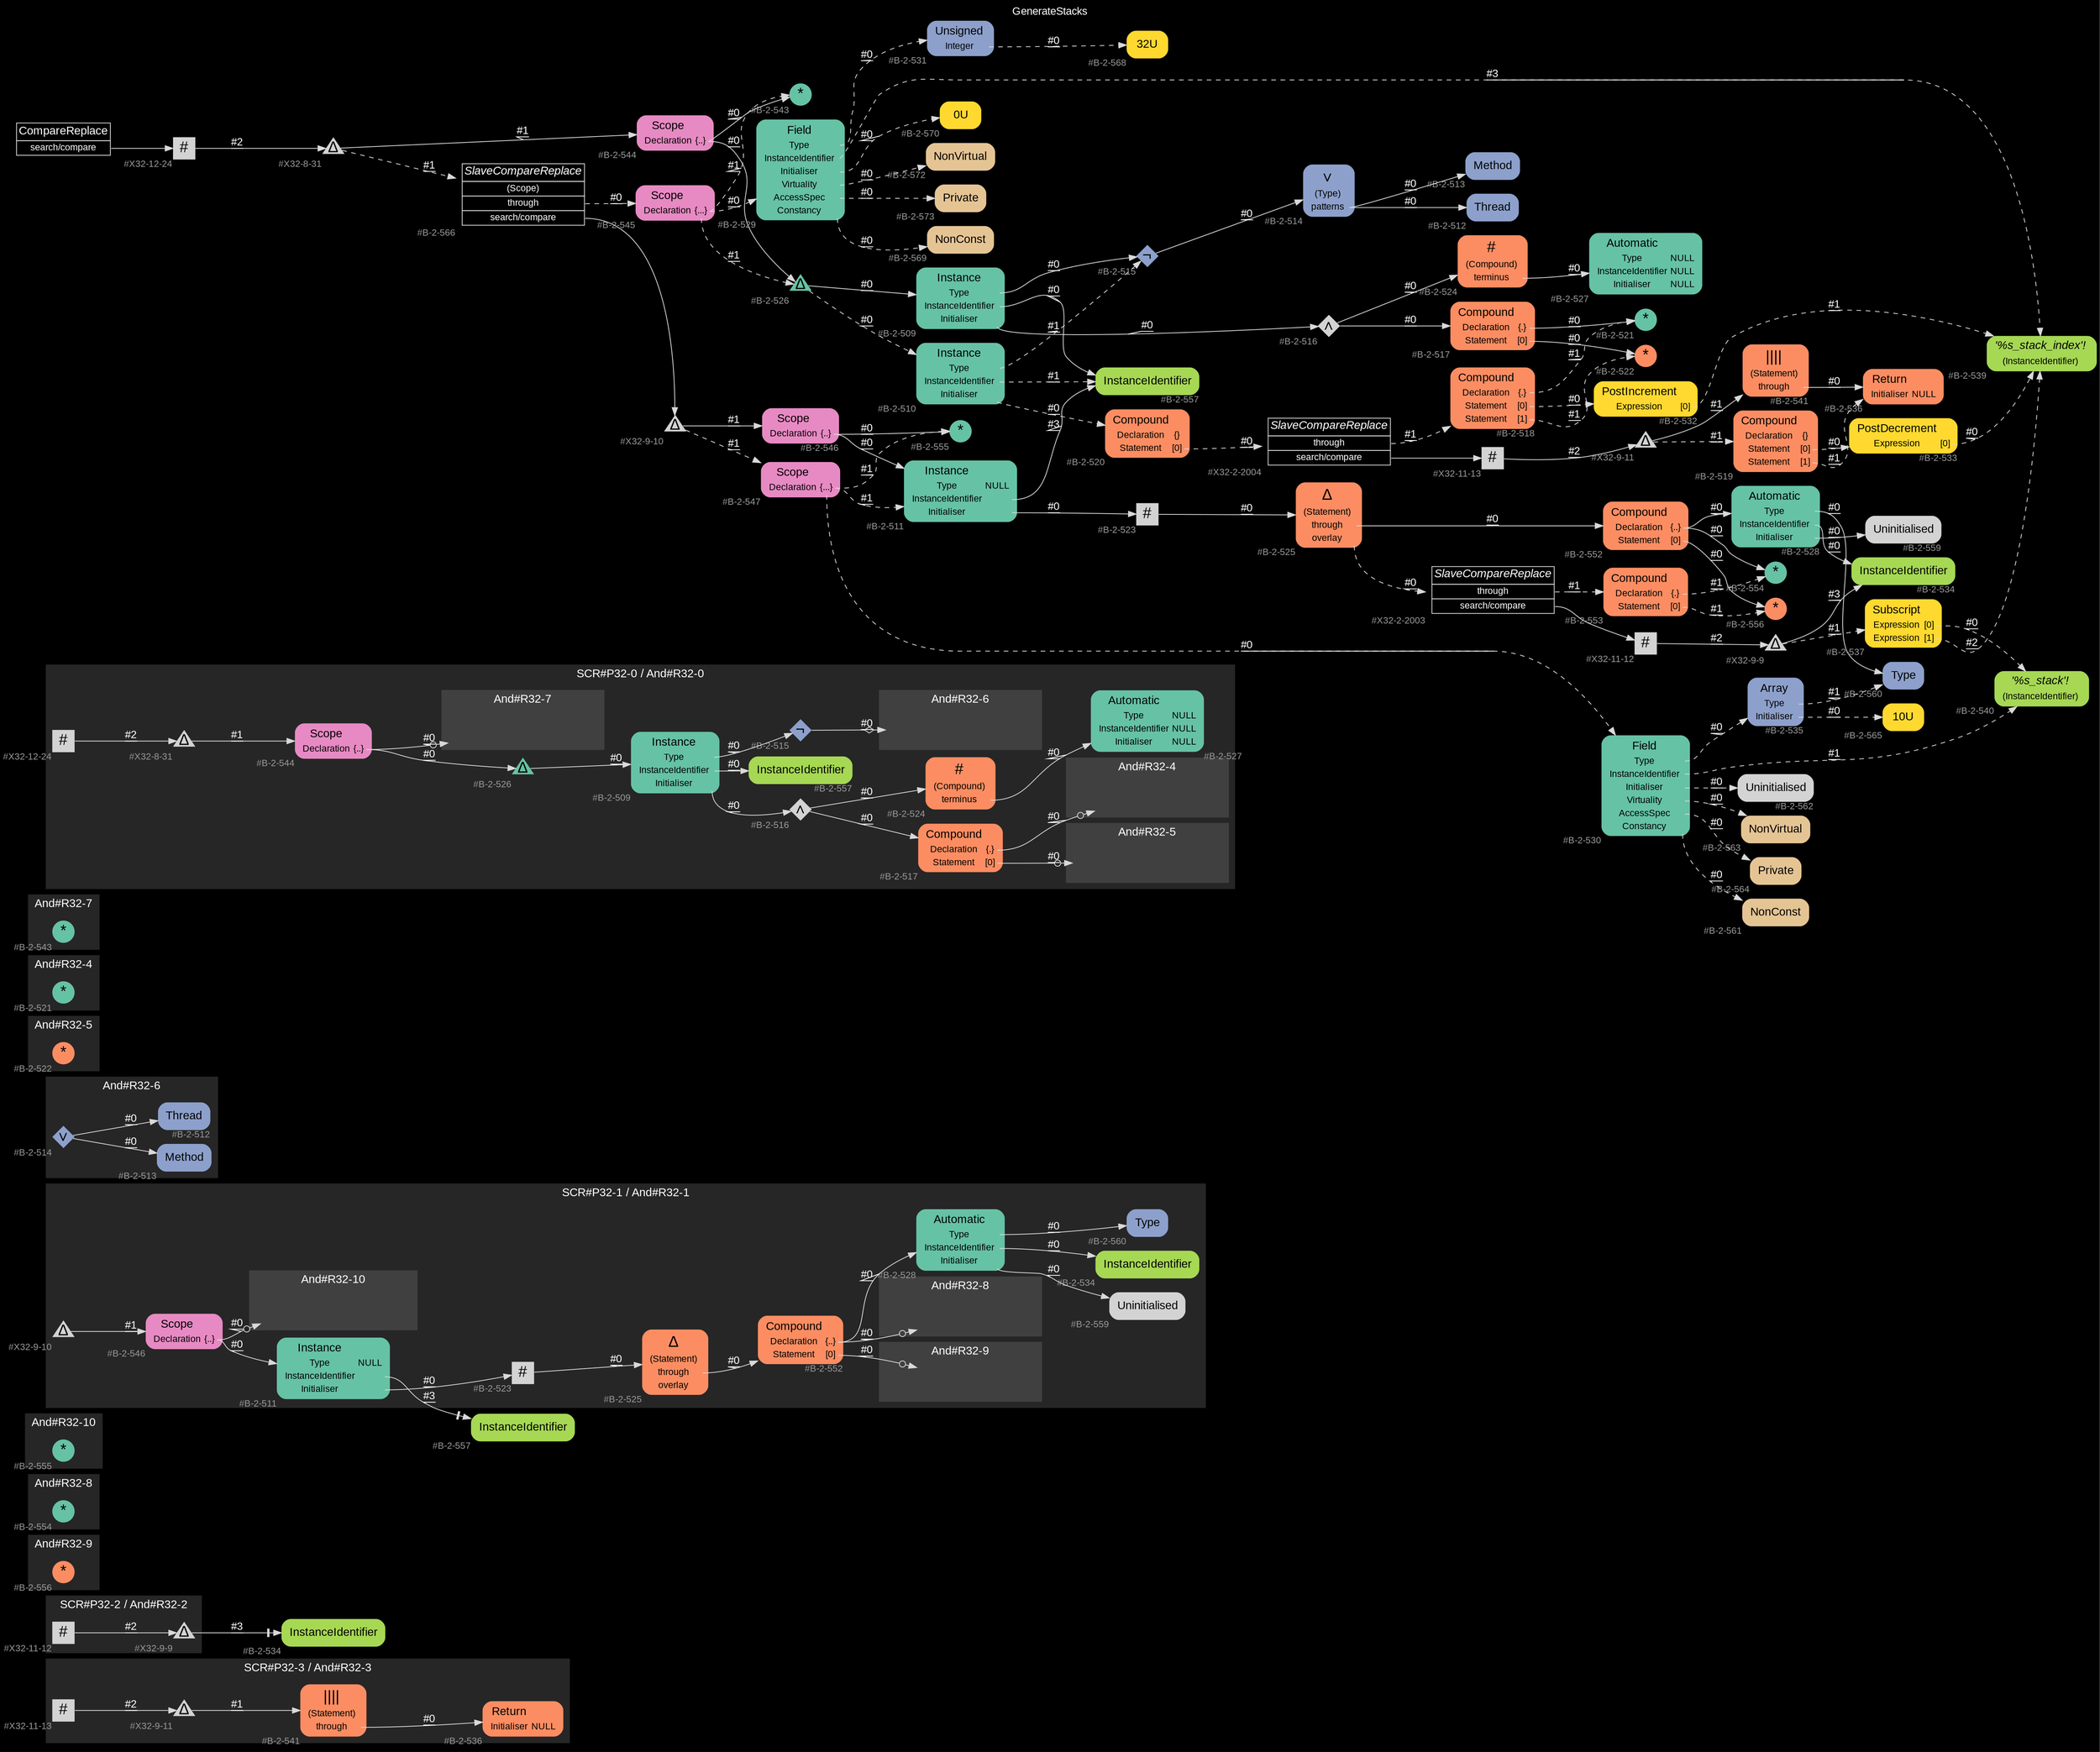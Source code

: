 digraph "GenerateStacks" {
label = "GenerateStacks"
labelloc = t
graph [
    rankdir = "LR"
    ranksep = 0.3
    bgcolor = black
    color = grey85
    fontcolor = white
    fontname = "Arial"
];
node [
    fontname = "Arial"
];
edge [
    fontname = "Arial"
];

// -------------------- figure And#R32-3 --------------------
// -------- region And#R32-3 ----------
subgraph "clusterAnd#R32-3" {
    label = "SCR#P32-3 / And#R32-3"
    style = "filled"
    color = gray15
    fontsize = "15"
    // -------- block And#R32-3/#X32-11-13 ----------
    "And#R32-3/#X32-11-13" [
        xlabel = "#X32-11-13"
        fontsize = "12"
        fontcolor = grey60
        shape = "square"
        label = <<FONT COLOR="black" POINT-SIZE="20">#</FONT>>
        style = "filled"
        penwidth = 0.0
        fixedsize = true
        width = 0.4
        height = 0.4
    ];
    
    // -------- block And#R32-3/#B-2-541 ----------
    "And#R32-3/#B-2-541" [
        fillcolor = "/set28/2"
        xlabel = "#B-2-541"
        fontsize = "12"
        fontcolor = grey60
        shape = "plaintext"
        label = <<TABLE BORDER="0" CELLBORDER="0" CELLSPACING="0">
         <TR><TD><FONT COLOR="black" POINT-SIZE="20">||||</FONT></TD></TR>
         <TR><TD><FONT COLOR="black" POINT-SIZE="12">(Statement)</FONT></TD><TD PORT="port0"></TD></TR>
         <TR><TD><FONT COLOR="black" POINT-SIZE="12">through</FONT></TD><TD PORT="port1"></TD></TR>
        </TABLE>>
        style = "rounded,filled"
    ];
    
    // -------- block And#R32-3/#X32-9-11 ----------
    "And#R32-3/#X32-9-11" [
        xlabel = "#X32-9-11"
        fontsize = "12"
        fontcolor = grey60
        shape = "triangle"
        label = <<FONT COLOR="black" POINT-SIZE="20">Δ</FONT>>
        style = "filled"
        penwidth = 0.0
        fixedsize = true
        width = 0.4
        height = 0.4
    ];
    
    // -------- block And#R32-3/#B-2-536 ----------
    "And#R32-3/#B-2-536" [
        fillcolor = "/set28/2"
        xlabel = "#B-2-536"
        fontsize = "12"
        fontcolor = grey60
        shape = "plaintext"
        label = <<TABLE BORDER="0" CELLBORDER="0" CELLSPACING="0">
         <TR><TD><FONT COLOR="black" POINT-SIZE="15">Return</FONT></TD></TR>
         <TR><TD><FONT COLOR="black" POINT-SIZE="12">Initialiser</FONT></TD><TD PORT="port0"><FONT COLOR="black" POINT-SIZE="12">NULL</FONT></TD></TR>
        </TABLE>>
        style = "rounded,filled"
    ];
    
}

"And#R32-3/#X32-11-13" -> "And#R32-3/#X32-9-11" [
    label = "#2"
    decorate = true
    color = grey85
    fontcolor = white
];

"And#R32-3/#B-2-541":port1 -> "And#R32-3/#B-2-536" [
    label = "#0"
    decorate = true
    color = grey85
    fontcolor = white
];

"And#R32-3/#X32-9-11" -> "And#R32-3/#B-2-541" [
    label = "#1"
    decorate = true
    color = grey85
    fontcolor = white
];


// -------------------- figure And#R32-2 --------------------
// -------- region And#R32-2 ----------
subgraph "clusterAnd#R32-2" {
    label = "SCR#P32-2 / And#R32-2"
    style = "filled"
    color = gray15
    fontsize = "15"
    // -------- block And#R32-2/#X32-11-12 ----------
    "And#R32-2/#X32-11-12" [
        xlabel = "#X32-11-12"
        fontsize = "12"
        fontcolor = grey60
        shape = "square"
        label = <<FONT COLOR="black" POINT-SIZE="20">#</FONT>>
        style = "filled"
        penwidth = 0.0
        fixedsize = true
        width = 0.4
        height = 0.4
    ];
    
    // -------- block And#R32-2/#X32-9-9 ----------
    "And#R32-2/#X32-9-9" [
        xlabel = "#X32-9-9"
        fontsize = "12"
        fontcolor = grey60
        shape = "triangle"
        label = <<FONT COLOR="black" POINT-SIZE="20">Δ</FONT>>
        style = "filled"
        penwidth = 0.0
        fixedsize = true
        width = 0.4
        height = 0.4
    ];
    
}

// -------- block And#R32-2/#B-2-534 ----------
"And#R32-2/#B-2-534" [
    fillcolor = "/set28/5"
    xlabel = "#B-2-534"
    fontsize = "12"
    fontcolor = grey60
    shape = "plaintext"
    label = <<TABLE BORDER="0" CELLBORDER="0" CELLSPACING="0">
     <TR><TD><FONT COLOR="black" POINT-SIZE="15">InstanceIdentifier</FONT></TD></TR>
    </TABLE>>
    style = "rounded,filled"
];

"And#R32-2/#X32-11-12" -> "And#R32-2/#X32-9-9" [
    label = "#2"
    decorate = true
    color = grey85
    fontcolor = white
];

"And#R32-2/#X32-9-9" -> "And#R32-2/#B-2-534" [
    arrowhead="normalnonetee"
    label = "#3"
    decorate = true
    color = grey85
    fontcolor = white
];


// -------------------- figure And#R32-9 --------------------
// -------- region And#R32-9 ----------
subgraph "clusterAnd#R32-9" {
    label = "And#R32-9"
    style = "filled"
    color = gray15
    fontsize = "15"
    // -------- block And#R32-9/#B-2-556 ----------
    "And#R32-9/#B-2-556" [
        fillcolor = "/set28/2"
        xlabel = "#B-2-556"
        fontsize = "12"
        fontcolor = grey60
        shape = "circle"
        label = <<FONT COLOR="black" POINT-SIZE="20">*</FONT>>
        style = "filled"
        penwidth = 0.0
        fixedsize = true
        width = 0.4
        height = 0.4
    ];
    
}


// -------------------- figure And#R32-8 --------------------
// -------- region And#R32-8 ----------
subgraph "clusterAnd#R32-8" {
    label = "And#R32-8"
    style = "filled"
    color = gray15
    fontsize = "15"
    // -------- block And#R32-8/#B-2-554 ----------
    "And#R32-8/#B-2-554" [
        fillcolor = "/set28/1"
        xlabel = "#B-2-554"
        fontsize = "12"
        fontcolor = grey60
        shape = "circle"
        label = <<FONT COLOR="black" POINT-SIZE="20">*</FONT>>
        style = "filled"
        penwidth = 0.0
        fixedsize = true
        width = 0.4
        height = 0.4
    ];
    
}


// -------------------- figure And#R32-10 --------------------
// -------- region And#R32-10 ----------
subgraph "clusterAnd#R32-10" {
    label = "And#R32-10"
    style = "filled"
    color = gray15
    fontsize = "15"
    // -------- block And#R32-10/#B-2-555 ----------
    "And#R32-10/#B-2-555" [
        fillcolor = "/set28/1"
        xlabel = "#B-2-555"
        fontsize = "12"
        fontcolor = grey60
        shape = "circle"
        label = <<FONT COLOR="black" POINT-SIZE="20">*</FONT>>
        style = "filled"
        penwidth = 0.0
        fixedsize = true
        width = 0.4
        height = 0.4
    ];
    
}


// -------------------- figure And#R32-1 --------------------
// -------- region And#R32-1 ----------
subgraph "clusterAnd#R32-1" {
    label = "SCR#P32-1 / And#R32-1"
    style = "filled"
    color = gray15
    fontsize = "15"
    // -------- block And#R32-1/#B-2-552 ----------
    "And#R32-1/#B-2-552" [
        fillcolor = "/set28/2"
        xlabel = "#B-2-552"
        fontsize = "12"
        fontcolor = grey60
        shape = "plaintext"
        label = <<TABLE BORDER="0" CELLBORDER="0" CELLSPACING="0">
         <TR><TD><FONT COLOR="black" POINT-SIZE="15">Compound</FONT></TD></TR>
         <TR><TD><FONT COLOR="black" POINT-SIZE="12">Declaration</FONT></TD><TD PORT="port0"><FONT COLOR="black" POINT-SIZE="12">{..}</FONT></TD></TR>
         <TR><TD><FONT COLOR="black" POINT-SIZE="12">Statement</FONT></TD><TD PORT="port1"><FONT COLOR="black" POINT-SIZE="12">[0]</FONT></TD></TR>
        </TABLE>>
        style = "rounded,filled"
    ];
    
    // -------- block And#R32-1/#B-2-534 ----------
    "And#R32-1/#B-2-534" [
        fillcolor = "/set28/5"
        xlabel = "#B-2-534"
        fontsize = "12"
        fontcolor = grey60
        shape = "plaintext"
        label = <<TABLE BORDER="0" CELLBORDER="0" CELLSPACING="0">
         <TR><TD><FONT COLOR="black" POINT-SIZE="15">InstanceIdentifier</FONT></TD></TR>
        </TABLE>>
        style = "rounded,filled"
    ];
    
    // -------- block And#R32-1/#B-2-546 ----------
    "And#R32-1/#B-2-546" [
        fillcolor = "/set28/4"
        xlabel = "#B-2-546"
        fontsize = "12"
        fontcolor = grey60
        shape = "plaintext"
        label = <<TABLE BORDER="0" CELLBORDER="0" CELLSPACING="0">
         <TR><TD><FONT COLOR="black" POINT-SIZE="15">Scope</FONT></TD></TR>
         <TR><TD><FONT COLOR="black" POINT-SIZE="12">Declaration</FONT></TD><TD PORT="port0"><FONT COLOR="black" POINT-SIZE="12">{..}</FONT></TD></TR>
        </TABLE>>
        style = "rounded,filled"
    ];
    
    // -------- block And#R32-1/#B-2-559 ----------
    "And#R32-1/#B-2-559" [
        xlabel = "#B-2-559"
        fontsize = "12"
        fontcolor = grey60
        shape = "plaintext"
        label = <<TABLE BORDER="0" CELLBORDER="0" CELLSPACING="0">
         <TR><TD><FONT COLOR="black" POINT-SIZE="15">Uninitialised</FONT></TD></TR>
        </TABLE>>
        style = "rounded,filled"
    ];
    
    // -------- block And#R32-1/#X32-9-10 ----------
    "And#R32-1/#X32-9-10" [
        xlabel = "#X32-9-10"
        fontsize = "12"
        fontcolor = grey60
        shape = "triangle"
        label = <<FONT COLOR="black" POINT-SIZE="20">Δ</FONT>>
        style = "filled"
        penwidth = 0.0
        fixedsize = true
        width = 0.4
        height = 0.4
    ];
    
    // -------- block And#R32-1/#B-2-528 ----------
    "And#R32-1/#B-2-528" [
        fillcolor = "/set28/1"
        xlabel = "#B-2-528"
        fontsize = "12"
        fontcolor = grey60
        shape = "plaintext"
        label = <<TABLE BORDER="0" CELLBORDER="0" CELLSPACING="0">
         <TR><TD><FONT COLOR="black" POINT-SIZE="15">Automatic</FONT></TD></TR>
         <TR><TD><FONT COLOR="black" POINT-SIZE="12">Type</FONT></TD><TD PORT="port0"></TD></TR>
         <TR><TD><FONT COLOR="black" POINT-SIZE="12">InstanceIdentifier</FONT></TD><TD PORT="port1"></TD></TR>
         <TR><TD><FONT COLOR="black" POINT-SIZE="12">Initialiser</FONT></TD><TD PORT="port2"></TD></TR>
        </TABLE>>
        style = "rounded,filled"
    ];
    
    // -------- block And#R32-1/#B-2-523 ----------
    "And#R32-1/#B-2-523" [
        xlabel = "#B-2-523"
        fontsize = "12"
        fontcolor = grey60
        shape = "square"
        label = <<FONT COLOR="black" POINT-SIZE="20">#</FONT>>
        style = "filled"
        penwidth = 0.0
        fixedsize = true
        width = 0.4
        height = 0.4
    ];
    
    // -------- block And#R32-1/#B-2-511 ----------
    "And#R32-1/#B-2-511" [
        fillcolor = "/set28/1"
        xlabel = "#B-2-511"
        fontsize = "12"
        fontcolor = grey60
        shape = "plaintext"
        label = <<TABLE BORDER="0" CELLBORDER="0" CELLSPACING="0">
         <TR><TD><FONT COLOR="black" POINT-SIZE="15">Instance</FONT></TD></TR>
         <TR><TD><FONT COLOR="black" POINT-SIZE="12">Type</FONT></TD><TD PORT="port0"><FONT COLOR="black" POINT-SIZE="12">NULL</FONT></TD></TR>
         <TR><TD><FONT COLOR="black" POINT-SIZE="12">InstanceIdentifier</FONT></TD><TD PORT="port1"></TD></TR>
         <TR><TD><FONT COLOR="black" POINT-SIZE="12">Initialiser</FONT></TD><TD PORT="port2"></TD></TR>
        </TABLE>>
        style = "rounded,filled"
    ];
    
    // -------- block And#R32-1/#B-2-525 ----------
    "And#R32-1/#B-2-525" [
        fillcolor = "/set28/2"
        xlabel = "#B-2-525"
        fontsize = "12"
        fontcolor = grey60
        shape = "plaintext"
        label = <<TABLE BORDER="0" CELLBORDER="0" CELLSPACING="0">
         <TR><TD><FONT COLOR="black" POINT-SIZE="20">Δ</FONT></TD></TR>
         <TR><TD><FONT COLOR="black" POINT-SIZE="12">(Statement)</FONT></TD><TD PORT="port0"></TD></TR>
         <TR><TD><FONT COLOR="black" POINT-SIZE="12">through</FONT></TD><TD PORT="port1"></TD></TR>
         <TR><TD><FONT COLOR="black" POINT-SIZE="12">overlay</FONT></TD><TD PORT="port2"></TD></TR>
        </TABLE>>
        style = "rounded,filled"
    ];
    
    // -------- block And#R32-1/#B-2-560 ----------
    "And#R32-1/#B-2-560" [
        fillcolor = "/set28/3"
        xlabel = "#B-2-560"
        fontsize = "12"
        fontcolor = grey60
        shape = "plaintext"
        label = <<TABLE BORDER="0" CELLBORDER="0" CELLSPACING="0">
         <TR><TD><FONT COLOR="black" POINT-SIZE="15">Type</FONT></TD></TR>
        </TABLE>>
        style = "rounded,filled"
    ];
    
    // -------- region And#R32-1/And#R32-8 ----------
    subgraph "clusterAnd#R32-1/And#R32-8" {
        label = "And#R32-8"
        style = "filled"
        color = gray25
        fontsize = "15"
        // -------- block And#R32-1/And#R32-8/#B-2-554 ----------
        "And#R32-1/And#R32-8/#B-2-554" [
            fillcolor = "/set28/1"
            xlabel = "#B-2-554"
            fontsize = "12"
            fontcolor = grey60
            shape = "none"
            style = "invisible"
        ];
        
    }
    
    // -------- region And#R32-1/And#R32-9 ----------
    subgraph "clusterAnd#R32-1/And#R32-9" {
        label = "And#R32-9"
        style = "filled"
        color = gray25
        fontsize = "15"
        // -------- block And#R32-1/And#R32-9/#B-2-556 ----------
        "And#R32-1/And#R32-9/#B-2-556" [
            fillcolor = "/set28/2"
            xlabel = "#B-2-556"
            fontsize = "12"
            fontcolor = grey60
            shape = "none"
            style = "invisible"
        ];
        
    }
    
    // -------- region And#R32-1/And#R32-10 ----------
    subgraph "clusterAnd#R32-1/And#R32-10" {
        label = "And#R32-10"
        style = "filled"
        color = gray25
        fontsize = "15"
        // -------- block And#R32-1/And#R32-10/#B-2-555 ----------
        "And#R32-1/And#R32-10/#B-2-555" [
            fillcolor = "/set28/1"
            xlabel = "#B-2-555"
            fontsize = "12"
            fontcolor = grey60
            shape = "none"
            style = "invisible"
        ];
        
    }
    
}

// -------- block And#R32-1/#B-2-557 ----------
"And#R32-1/#B-2-557" [
    fillcolor = "/set28/5"
    xlabel = "#B-2-557"
    fontsize = "12"
    fontcolor = grey60
    shape = "plaintext"
    label = <<TABLE BORDER="0" CELLBORDER="0" CELLSPACING="0">
     <TR><TD><FONT COLOR="black" POINT-SIZE="15">InstanceIdentifier</FONT></TD></TR>
    </TABLE>>
    style = "rounded,filled"
];

"And#R32-1/#B-2-552":port0 -> "And#R32-1/And#R32-8/#B-2-554" [
    arrowhead="normalnoneodot"
    label = "#0"
    decorate = true
    color = grey85
    fontcolor = white
];

"And#R32-1/#B-2-552":port0 -> "And#R32-1/#B-2-528" [
    label = "#0"
    decorate = true
    color = grey85
    fontcolor = white
];

"And#R32-1/#B-2-552":port1 -> "And#R32-1/And#R32-9/#B-2-556" [
    arrowhead="normalnoneodot"
    label = "#0"
    decorate = true
    color = grey85
    fontcolor = white
];

"And#R32-1/#B-2-546":port0 -> "And#R32-1/And#R32-10/#B-2-555" [
    arrowhead="normalnoneodot"
    label = "#0"
    decorate = true
    color = grey85
    fontcolor = white
];

"And#R32-1/#B-2-546":port0 -> "And#R32-1/#B-2-511" [
    label = "#0"
    decorate = true
    color = grey85
    fontcolor = white
];

"And#R32-1/#X32-9-10" -> "And#R32-1/#B-2-546" [
    label = "#1"
    decorate = true
    color = grey85
    fontcolor = white
];

"And#R32-1/#B-2-528":port0 -> "And#R32-1/#B-2-560" [
    label = "#0"
    decorate = true
    color = grey85
    fontcolor = white
];

"And#R32-1/#B-2-528":port1 -> "And#R32-1/#B-2-534" [
    label = "#0"
    decorate = true
    color = grey85
    fontcolor = white
];

"And#R32-1/#B-2-528":port2 -> "And#R32-1/#B-2-559" [
    label = "#0"
    decorate = true
    color = grey85
    fontcolor = white
];

"And#R32-1/#B-2-523" -> "And#R32-1/#B-2-525" [
    label = "#0"
    decorate = true
    color = grey85
    fontcolor = white
];

"And#R32-1/#B-2-511":port1 -> "And#R32-1/#B-2-557" [
    arrowhead="normalnonetee"
    label = "#3"
    decorate = true
    color = grey85
    fontcolor = white
];

"And#R32-1/#B-2-511":port2 -> "And#R32-1/#B-2-523" [
    label = "#0"
    decorate = true
    color = grey85
    fontcolor = white
];

"And#R32-1/#B-2-525":port1 -> "And#R32-1/#B-2-552" [
    label = "#0"
    decorate = true
    color = grey85
    fontcolor = white
];


// -------------------- figure And#R32-6 --------------------
// -------- region And#R32-6 ----------
subgraph "clusterAnd#R32-6" {
    label = "And#R32-6"
    style = "filled"
    color = gray15
    fontsize = "15"
    // -------- block And#R32-6/#B-2-514 ----------
    "And#R32-6/#B-2-514" [
        fillcolor = "/set28/3"
        xlabel = "#B-2-514"
        fontsize = "12"
        fontcolor = grey60
        shape = "diamond"
        label = <<FONT COLOR="black" POINT-SIZE="20">∨</FONT>>
        style = "filled"
        penwidth = 0.0
        fixedsize = true
        width = 0.4
        height = 0.4
    ];
    
    // -------- block And#R32-6/#B-2-513 ----------
    "And#R32-6/#B-2-513" [
        fillcolor = "/set28/3"
        xlabel = "#B-2-513"
        fontsize = "12"
        fontcolor = grey60
        shape = "plaintext"
        label = <<TABLE BORDER="0" CELLBORDER="0" CELLSPACING="0">
         <TR><TD><FONT COLOR="black" POINT-SIZE="15">Method</FONT></TD></TR>
        </TABLE>>
        style = "rounded,filled"
    ];
    
    // -------- block And#R32-6/#B-2-512 ----------
    "And#R32-6/#B-2-512" [
        fillcolor = "/set28/3"
        xlabel = "#B-2-512"
        fontsize = "12"
        fontcolor = grey60
        shape = "plaintext"
        label = <<TABLE BORDER="0" CELLBORDER="0" CELLSPACING="0">
         <TR><TD><FONT COLOR="black" POINT-SIZE="15">Thread</FONT></TD></TR>
        </TABLE>>
        style = "rounded,filled"
    ];
    
}

"And#R32-6/#B-2-514" -> "And#R32-6/#B-2-512" [
    label = "#0"
    decorate = true
    color = grey85
    fontcolor = white
];

"And#R32-6/#B-2-514" -> "And#R32-6/#B-2-513" [
    label = "#0"
    decorate = true
    color = grey85
    fontcolor = white
];


// -------------------- figure And#R32-5 --------------------
// -------- region And#R32-5 ----------
subgraph "clusterAnd#R32-5" {
    label = "And#R32-5"
    style = "filled"
    color = gray15
    fontsize = "15"
    // -------- block And#R32-5/#B-2-522 ----------
    "And#R32-5/#B-2-522" [
        fillcolor = "/set28/2"
        xlabel = "#B-2-522"
        fontsize = "12"
        fontcolor = grey60
        shape = "circle"
        label = <<FONT COLOR="black" POINT-SIZE="20">*</FONT>>
        style = "filled"
        penwidth = 0.0
        fixedsize = true
        width = 0.4
        height = 0.4
    ];
    
}


// -------------------- figure And#R32-4 --------------------
// -------- region And#R32-4 ----------
subgraph "clusterAnd#R32-4" {
    label = "And#R32-4"
    style = "filled"
    color = gray15
    fontsize = "15"
    // -------- block And#R32-4/#B-2-521 ----------
    "And#R32-4/#B-2-521" [
        fillcolor = "/set28/1"
        xlabel = "#B-2-521"
        fontsize = "12"
        fontcolor = grey60
        shape = "circle"
        label = <<FONT COLOR="black" POINT-SIZE="20">*</FONT>>
        style = "filled"
        penwidth = 0.0
        fixedsize = true
        width = 0.4
        height = 0.4
    ];
    
}


// -------------------- figure And#R32-7 --------------------
// -------- region And#R32-7 ----------
subgraph "clusterAnd#R32-7" {
    label = "And#R32-7"
    style = "filled"
    color = gray15
    fontsize = "15"
    // -------- block And#R32-7/#B-2-543 ----------
    "And#R32-7/#B-2-543" [
        fillcolor = "/set28/1"
        xlabel = "#B-2-543"
        fontsize = "12"
        fontcolor = grey60
        shape = "circle"
        label = <<FONT COLOR="black" POINT-SIZE="20">*</FONT>>
        style = "filled"
        penwidth = 0.0
        fixedsize = true
        width = 0.4
        height = 0.4
    ];
    
}


// -------------------- figure And#R32-0 --------------------
// -------- region And#R32-0 ----------
subgraph "clusterAnd#R32-0" {
    label = "SCR#P32-0 / And#R32-0"
    style = "filled"
    color = gray15
    fontsize = "15"
    // -------- block And#R32-0/#X32-8-31 ----------
    "And#R32-0/#X32-8-31" [
        xlabel = "#X32-8-31"
        fontsize = "12"
        fontcolor = grey60
        shape = "triangle"
        label = <<FONT COLOR="black" POINT-SIZE="20">Δ</FONT>>
        style = "filled"
        penwidth = 0.0
        fixedsize = true
        width = 0.4
        height = 0.4
    ];
    
    // -------- block And#R32-0/#B-2-527 ----------
    "And#R32-0/#B-2-527" [
        fillcolor = "/set28/1"
        xlabel = "#B-2-527"
        fontsize = "12"
        fontcolor = grey60
        shape = "plaintext"
        label = <<TABLE BORDER="0" CELLBORDER="0" CELLSPACING="0">
         <TR><TD><FONT COLOR="black" POINT-SIZE="15">Automatic</FONT></TD></TR>
         <TR><TD><FONT COLOR="black" POINT-SIZE="12">Type</FONT></TD><TD PORT="port0"><FONT COLOR="black" POINT-SIZE="12">NULL</FONT></TD></TR>
         <TR><TD><FONT COLOR="black" POINT-SIZE="12">InstanceIdentifier</FONT></TD><TD PORT="port1"><FONT COLOR="black" POINT-SIZE="12">NULL</FONT></TD></TR>
         <TR><TD><FONT COLOR="black" POINT-SIZE="12">Initialiser</FONT></TD><TD PORT="port2"><FONT COLOR="black" POINT-SIZE="12">NULL</FONT></TD></TR>
        </TABLE>>
        style = "rounded,filled"
    ];
    
    // -------- block And#R32-0/#B-2-517 ----------
    "And#R32-0/#B-2-517" [
        fillcolor = "/set28/2"
        xlabel = "#B-2-517"
        fontsize = "12"
        fontcolor = grey60
        shape = "plaintext"
        label = <<TABLE BORDER="0" CELLBORDER="0" CELLSPACING="0">
         <TR><TD><FONT COLOR="black" POINT-SIZE="15">Compound</FONT></TD></TR>
         <TR><TD><FONT COLOR="black" POINT-SIZE="12">Declaration</FONT></TD><TD PORT="port0"><FONT COLOR="black" POINT-SIZE="12">{.}</FONT></TD></TR>
         <TR><TD><FONT COLOR="black" POINT-SIZE="12">Statement</FONT></TD><TD PORT="port1"><FONT COLOR="black" POINT-SIZE="12">[0]</FONT></TD></TR>
        </TABLE>>
        style = "rounded,filled"
    ];
    
    // -------- block And#R32-0/#B-2-557 ----------
    "And#R32-0/#B-2-557" [
        fillcolor = "/set28/5"
        xlabel = "#B-2-557"
        fontsize = "12"
        fontcolor = grey60
        shape = "plaintext"
        label = <<TABLE BORDER="0" CELLBORDER="0" CELLSPACING="0">
         <TR><TD><FONT COLOR="black" POINT-SIZE="15">InstanceIdentifier</FONT></TD></TR>
        </TABLE>>
        style = "rounded,filled"
    ];
    
    // -------- block And#R32-0/#B-2-524 ----------
    "And#R32-0/#B-2-524" [
        fillcolor = "/set28/2"
        xlabel = "#B-2-524"
        fontsize = "12"
        fontcolor = grey60
        shape = "plaintext"
        label = <<TABLE BORDER="0" CELLBORDER="0" CELLSPACING="0">
         <TR><TD><FONT COLOR="black" POINT-SIZE="20">#</FONT></TD></TR>
         <TR><TD><FONT COLOR="black" POINT-SIZE="12">(Compound)</FONT></TD><TD PORT="port0"></TD></TR>
         <TR><TD><FONT COLOR="black" POINT-SIZE="12">terminus</FONT></TD><TD PORT="port1"></TD></TR>
        </TABLE>>
        style = "rounded,filled"
    ];
    
    // -------- block And#R32-0/#B-2-526 ----------
    "And#R32-0/#B-2-526" [
        fillcolor = "/set28/1"
        xlabel = "#B-2-526"
        fontsize = "12"
        fontcolor = grey60
        shape = "triangle"
        label = <<FONT COLOR="black" POINT-SIZE="20">Δ</FONT>>
        style = "filled"
        penwidth = 0.0
        fixedsize = true
        width = 0.4
        height = 0.4
    ];
    
    // -------- block And#R32-0/#B-2-515 ----------
    "And#R32-0/#B-2-515" [
        fillcolor = "/set28/3"
        xlabel = "#B-2-515"
        fontsize = "12"
        fontcolor = grey60
        shape = "diamond"
        label = <<FONT COLOR="black" POINT-SIZE="20">¬</FONT>>
        style = "filled"
        penwidth = 0.0
        fixedsize = true
        width = 0.4
        height = 0.4
    ];
    
    // -------- block And#R32-0/#B-2-509 ----------
    "And#R32-0/#B-2-509" [
        fillcolor = "/set28/1"
        xlabel = "#B-2-509"
        fontsize = "12"
        fontcolor = grey60
        shape = "plaintext"
        label = <<TABLE BORDER="0" CELLBORDER="0" CELLSPACING="0">
         <TR><TD><FONT COLOR="black" POINT-SIZE="15">Instance</FONT></TD></TR>
         <TR><TD><FONT COLOR="black" POINT-SIZE="12">Type</FONT></TD><TD PORT="port0"></TD></TR>
         <TR><TD><FONT COLOR="black" POINT-SIZE="12">InstanceIdentifier</FONT></TD><TD PORT="port1"></TD></TR>
         <TR><TD><FONT COLOR="black" POINT-SIZE="12">Initialiser</FONT></TD><TD PORT="port2"></TD></TR>
        </TABLE>>
        style = "rounded,filled"
    ];
    
    // -------- block And#R32-0/#B-2-516 ----------
    "And#R32-0/#B-2-516" [
        xlabel = "#B-2-516"
        fontsize = "12"
        fontcolor = grey60
        shape = "diamond"
        label = <<FONT COLOR="black" POINT-SIZE="20">∧</FONT>>
        style = "filled"
        penwidth = 0.0
        fixedsize = true
        width = 0.4
        height = 0.4
    ];
    
    // -------- block And#R32-0/#B-2-544 ----------
    "And#R32-0/#B-2-544" [
        fillcolor = "/set28/4"
        xlabel = "#B-2-544"
        fontsize = "12"
        fontcolor = grey60
        shape = "plaintext"
        label = <<TABLE BORDER="0" CELLBORDER="0" CELLSPACING="0">
         <TR><TD><FONT COLOR="black" POINT-SIZE="15">Scope</FONT></TD></TR>
         <TR><TD><FONT COLOR="black" POINT-SIZE="12">Declaration</FONT></TD><TD PORT="port0"><FONT COLOR="black" POINT-SIZE="12">{..}</FONT></TD></TR>
        </TABLE>>
        style = "rounded,filled"
    ];
    
    // -------- block And#R32-0/#X32-12-24 ----------
    "And#R32-0/#X32-12-24" [
        xlabel = "#X32-12-24"
        fontsize = "12"
        fontcolor = grey60
        shape = "square"
        label = <<FONT COLOR="black" POINT-SIZE="20">#</FONT>>
        style = "filled"
        penwidth = 0.0
        fixedsize = true
        width = 0.4
        height = 0.4
    ];
    
    // -------- region And#R32-0/And#R32-4 ----------
    subgraph "clusterAnd#R32-0/And#R32-4" {
        label = "And#R32-4"
        style = "filled"
        color = gray25
        fontsize = "15"
        // -------- block And#R32-0/And#R32-4/#B-2-521 ----------
        "And#R32-0/And#R32-4/#B-2-521" [
            fillcolor = "/set28/1"
            xlabel = "#B-2-521"
            fontsize = "12"
            fontcolor = grey60
            shape = "none"
            style = "invisible"
        ];
        
    }
    
    // -------- region And#R32-0/And#R32-5 ----------
    subgraph "clusterAnd#R32-0/And#R32-5" {
        label = "And#R32-5"
        style = "filled"
        color = gray25
        fontsize = "15"
        // -------- block And#R32-0/And#R32-5/#B-2-522 ----------
        "And#R32-0/And#R32-5/#B-2-522" [
            fillcolor = "/set28/2"
            xlabel = "#B-2-522"
            fontsize = "12"
            fontcolor = grey60
            shape = "none"
            style = "invisible"
        ];
        
    }
    
    // -------- region And#R32-0/And#R32-6 ----------
    subgraph "clusterAnd#R32-0/And#R32-6" {
        label = "And#R32-6"
        style = "filled"
        color = gray25
        fontsize = "15"
        // -------- block And#R32-0/And#R32-6/#B-2-514 ----------
        "And#R32-0/And#R32-6/#B-2-514" [
            fillcolor = "/set28/3"
            xlabel = "#B-2-514"
            fontsize = "12"
            fontcolor = grey60
            shape = "none"
            style = "invisible"
        ];
        
    }
    
    // -------- region And#R32-0/And#R32-7 ----------
    subgraph "clusterAnd#R32-0/And#R32-7" {
        label = "And#R32-7"
        style = "filled"
        color = gray25
        fontsize = "15"
        // -------- block And#R32-0/And#R32-7/#B-2-543 ----------
        "And#R32-0/And#R32-7/#B-2-543" [
            fillcolor = "/set28/1"
            xlabel = "#B-2-543"
            fontsize = "12"
            fontcolor = grey60
            shape = "none"
            style = "invisible"
        ];
        
    }
    
}

"And#R32-0/#X32-8-31" -> "And#R32-0/#B-2-544" [
    label = "#1"
    decorate = true
    color = grey85
    fontcolor = white
];

"And#R32-0/#B-2-517":port0 -> "And#R32-0/And#R32-4/#B-2-521" [
    arrowhead="normalnoneodot"
    label = "#0"
    decorate = true
    color = grey85
    fontcolor = white
];

"And#R32-0/#B-2-517":port1 -> "And#R32-0/And#R32-5/#B-2-522" [
    arrowhead="normalnoneodot"
    label = "#0"
    decorate = true
    color = grey85
    fontcolor = white
];

"And#R32-0/#B-2-524":port1 -> "And#R32-0/#B-2-527" [
    label = "#0"
    decorate = true
    color = grey85
    fontcolor = white
];

"And#R32-0/#B-2-526" -> "And#R32-0/#B-2-509" [
    label = "#0"
    decorate = true
    color = grey85
    fontcolor = white
];

"And#R32-0/#B-2-515" -> "And#R32-0/And#R32-6/#B-2-514" [
    arrowhead="normalnoneodiamond"
    label = "#0"
    decorate = true
    color = grey85
    fontcolor = white
];

"And#R32-0/#B-2-509":port0 -> "And#R32-0/#B-2-515" [
    label = "#0"
    decorate = true
    color = grey85
    fontcolor = white
];

"And#R32-0/#B-2-509":port1 -> "And#R32-0/#B-2-557" [
    label = "#0"
    decorate = true
    color = grey85
    fontcolor = white
];

"And#R32-0/#B-2-509":port2 -> "And#R32-0/#B-2-516" [
    label = "#0"
    decorate = true
    color = grey85
    fontcolor = white
];

"And#R32-0/#B-2-516" -> "And#R32-0/#B-2-517" [
    label = "#0"
    decorate = true
    color = grey85
    fontcolor = white
];

"And#R32-0/#B-2-516" -> "And#R32-0/#B-2-524" [
    label = "#0"
    decorate = true
    color = grey85
    fontcolor = white
];

"And#R32-0/#B-2-544":port0 -> "And#R32-0/#B-2-526" [
    label = "#0"
    decorate = true
    color = grey85
    fontcolor = white
];

"And#R32-0/#B-2-544":port0 -> "And#R32-0/And#R32-7/#B-2-543" [
    arrowhead="normalnoneodot"
    label = "#0"
    decorate = true
    color = grey85
    fontcolor = white
];

"And#R32-0/#X32-12-24" -> "And#R32-0/#X32-8-31" [
    label = "#2"
    decorate = true
    color = grey85
    fontcolor = white
];


// -------------------- transformation figure --------------------
// -------- block CR#X32-10-32 ----------
"CR#X32-10-32" [
    fillcolor = black
    fontsize = "12"
    fontcolor = grey60
    shape = "plaintext"
    label = <<TABLE BORDER="0" CELLBORDER="1" CELLSPACING="0">
     <TR><TD><FONT COLOR="white" POINT-SIZE="15">CompareReplace</FONT></TD></TR>
     <TR><TD PORT="port0"><FONT COLOR="white" POINT-SIZE="12">search/compare</FONT></TD></TR>
    </TABLE>>
    style = "filled"
    color = grey85
];

// -------- block #X32-12-24 ----------
"#X32-12-24" [
    xlabel = "#X32-12-24"
    fontsize = "12"
    fontcolor = grey60
    shape = "square"
    label = <<FONT COLOR="black" POINT-SIZE="20">#</FONT>>
    style = "filled"
    penwidth = 0.0
    fixedsize = true
    width = 0.4
    height = 0.4
];

// -------- block #X32-8-31 ----------
"#X32-8-31" [
    xlabel = "#X32-8-31"
    fontsize = "12"
    fontcolor = grey60
    shape = "triangle"
    label = <<FONT COLOR="black" POINT-SIZE="20">Δ</FONT>>
    style = "filled"
    penwidth = 0.0
    fixedsize = true
    width = 0.4
    height = 0.4
];

// -------- block #B-2-544 ----------
"#B-2-544" [
    fillcolor = "/set28/4"
    xlabel = "#B-2-544"
    fontsize = "12"
    fontcolor = grey60
    shape = "plaintext"
    label = <<TABLE BORDER="0" CELLBORDER="0" CELLSPACING="0">
     <TR><TD><FONT COLOR="black" POINT-SIZE="15">Scope</FONT></TD></TR>
     <TR><TD><FONT COLOR="black" POINT-SIZE="12">Declaration</FONT></TD><TD PORT="port0"><FONT COLOR="black" POINT-SIZE="12">{..}</FONT></TD></TR>
    </TABLE>>
    style = "rounded,filled"
];

// -------- block #B-2-526 ----------
"#B-2-526" [
    fillcolor = "/set28/1"
    xlabel = "#B-2-526"
    fontsize = "12"
    fontcolor = grey60
    shape = "triangle"
    label = <<FONT COLOR="black" POINT-SIZE="20">Δ</FONT>>
    style = "filled"
    penwidth = 0.0
    fixedsize = true
    width = 0.4
    height = 0.4
];

// -------- block #B-2-509 ----------
"#B-2-509" [
    fillcolor = "/set28/1"
    xlabel = "#B-2-509"
    fontsize = "12"
    fontcolor = grey60
    shape = "plaintext"
    label = <<TABLE BORDER="0" CELLBORDER="0" CELLSPACING="0">
     <TR><TD><FONT COLOR="black" POINT-SIZE="15">Instance</FONT></TD></TR>
     <TR><TD><FONT COLOR="black" POINT-SIZE="12">Type</FONT></TD><TD PORT="port0"></TD></TR>
     <TR><TD><FONT COLOR="black" POINT-SIZE="12">InstanceIdentifier</FONT></TD><TD PORT="port1"></TD></TR>
     <TR><TD><FONT COLOR="black" POINT-SIZE="12">Initialiser</FONT></TD><TD PORT="port2"></TD></TR>
    </TABLE>>
    style = "rounded,filled"
];

// -------- block #B-2-515 ----------
"#B-2-515" [
    fillcolor = "/set28/3"
    xlabel = "#B-2-515"
    fontsize = "12"
    fontcolor = grey60
    shape = "diamond"
    label = <<FONT COLOR="black" POINT-SIZE="20">¬</FONT>>
    style = "filled"
    penwidth = 0.0
    fixedsize = true
    width = 0.4
    height = 0.4
];

// -------- block #B-2-514 ----------
"#B-2-514" [
    fillcolor = "/set28/3"
    xlabel = "#B-2-514"
    fontsize = "12"
    fontcolor = grey60
    shape = "plaintext"
    label = <<TABLE BORDER="0" CELLBORDER="0" CELLSPACING="0">
     <TR><TD><FONT COLOR="black" POINT-SIZE="20">∨</FONT></TD></TR>
     <TR><TD><FONT COLOR="black" POINT-SIZE="12">(Type)</FONT></TD><TD PORT="port0"></TD></TR>
     <TR><TD><FONT COLOR="black" POINT-SIZE="12">patterns</FONT></TD><TD PORT="port1"></TD></TR>
    </TABLE>>
    style = "rounded,filled"
];

// -------- block #B-2-512 ----------
"#B-2-512" [
    fillcolor = "/set28/3"
    xlabel = "#B-2-512"
    fontsize = "12"
    fontcolor = grey60
    shape = "plaintext"
    label = <<TABLE BORDER="0" CELLBORDER="0" CELLSPACING="0">
     <TR><TD><FONT COLOR="black" POINT-SIZE="15">Thread</FONT></TD></TR>
    </TABLE>>
    style = "rounded,filled"
];

// -------- block #B-2-513 ----------
"#B-2-513" [
    fillcolor = "/set28/3"
    xlabel = "#B-2-513"
    fontsize = "12"
    fontcolor = grey60
    shape = "plaintext"
    label = <<TABLE BORDER="0" CELLBORDER="0" CELLSPACING="0">
     <TR><TD><FONT COLOR="black" POINT-SIZE="15">Method</FONT></TD></TR>
    </TABLE>>
    style = "rounded,filled"
];

// -------- block #B-2-557 ----------
"#B-2-557" [
    fillcolor = "/set28/5"
    xlabel = "#B-2-557"
    fontsize = "12"
    fontcolor = grey60
    shape = "plaintext"
    label = <<TABLE BORDER="0" CELLBORDER="0" CELLSPACING="0">
     <TR><TD><FONT COLOR="black" POINT-SIZE="15">InstanceIdentifier</FONT></TD></TR>
    </TABLE>>
    style = "rounded,filled"
];

// -------- block #B-2-516 ----------
"#B-2-516" [
    xlabel = "#B-2-516"
    fontsize = "12"
    fontcolor = grey60
    shape = "diamond"
    label = <<FONT COLOR="black" POINT-SIZE="20">∧</FONT>>
    style = "filled"
    penwidth = 0.0
    fixedsize = true
    width = 0.4
    height = 0.4
];

// -------- block #B-2-517 ----------
"#B-2-517" [
    fillcolor = "/set28/2"
    xlabel = "#B-2-517"
    fontsize = "12"
    fontcolor = grey60
    shape = "plaintext"
    label = <<TABLE BORDER="0" CELLBORDER="0" CELLSPACING="0">
     <TR><TD><FONT COLOR="black" POINT-SIZE="15">Compound</FONT></TD></TR>
     <TR><TD><FONT COLOR="black" POINT-SIZE="12">Declaration</FONT></TD><TD PORT="port0"><FONT COLOR="black" POINT-SIZE="12">{.}</FONT></TD></TR>
     <TR><TD><FONT COLOR="black" POINT-SIZE="12">Statement</FONT></TD><TD PORT="port1"><FONT COLOR="black" POINT-SIZE="12">[0]</FONT></TD></TR>
    </TABLE>>
    style = "rounded,filled"
];

// -------- block #B-2-521 ----------
"#B-2-521" [
    fillcolor = "/set28/1"
    xlabel = "#B-2-521"
    fontsize = "12"
    fontcolor = grey60
    shape = "circle"
    label = <<FONT COLOR="black" POINT-SIZE="20">*</FONT>>
    style = "filled"
    penwidth = 0.0
    fixedsize = true
    width = 0.4
    height = 0.4
];

// -------- block #B-2-522 ----------
"#B-2-522" [
    fillcolor = "/set28/2"
    xlabel = "#B-2-522"
    fontsize = "12"
    fontcolor = grey60
    shape = "circle"
    label = <<FONT COLOR="black" POINT-SIZE="20">*</FONT>>
    style = "filled"
    penwidth = 0.0
    fixedsize = true
    width = 0.4
    height = 0.4
];

// -------- block #B-2-524 ----------
"#B-2-524" [
    fillcolor = "/set28/2"
    xlabel = "#B-2-524"
    fontsize = "12"
    fontcolor = grey60
    shape = "plaintext"
    label = <<TABLE BORDER="0" CELLBORDER="0" CELLSPACING="0">
     <TR><TD><FONT COLOR="black" POINT-SIZE="20">#</FONT></TD></TR>
     <TR><TD><FONT COLOR="black" POINT-SIZE="12">(Compound)</FONT></TD><TD PORT="port0"></TD></TR>
     <TR><TD><FONT COLOR="black" POINT-SIZE="12">terminus</FONT></TD><TD PORT="port1"></TD></TR>
    </TABLE>>
    style = "rounded,filled"
];

// -------- block #B-2-527 ----------
"#B-2-527" [
    fillcolor = "/set28/1"
    xlabel = "#B-2-527"
    fontsize = "12"
    fontcolor = grey60
    shape = "plaintext"
    label = <<TABLE BORDER="0" CELLBORDER="0" CELLSPACING="0">
     <TR><TD><FONT COLOR="black" POINT-SIZE="15">Automatic</FONT></TD></TR>
     <TR><TD><FONT COLOR="black" POINT-SIZE="12">Type</FONT></TD><TD PORT="port0"><FONT COLOR="black" POINT-SIZE="12">NULL</FONT></TD></TR>
     <TR><TD><FONT COLOR="black" POINT-SIZE="12">InstanceIdentifier</FONT></TD><TD PORT="port1"><FONT COLOR="black" POINT-SIZE="12">NULL</FONT></TD></TR>
     <TR><TD><FONT COLOR="black" POINT-SIZE="12">Initialiser</FONT></TD><TD PORT="port2"><FONT COLOR="black" POINT-SIZE="12">NULL</FONT></TD></TR>
    </TABLE>>
    style = "rounded,filled"
];

// -------- block #B-2-510 ----------
"#B-2-510" [
    fillcolor = "/set28/1"
    xlabel = "#B-2-510"
    fontsize = "12"
    fontcolor = grey60
    shape = "plaintext"
    label = <<TABLE BORDER="0" CELLBORDER="0" CELLSPACING="0">
     <TR><TD><FONT COLOR="black" POINT-SIZE="15">Instance</FONT></TD></TR>
     <TR><TD><FONT COLOR="black" POINT-SIZE="12">Type</FONT></TD><TD PORT="port0"></TD></TR>
     <TR><TD><FONT COLOR="black" POINT-SIZE="12">InstanceIdentifier</FONT></TD><TD PORT="port1"></TD></TR>
     <TR><TD><FONT COLOR="black" POINT-SIZE="12">Initialiser</FONT></TD><TD PORT="port2"></TD></TR>
    </TABLE>>
    style = "rounded,filled"
];

// -------- block #B-2-520 ----------
"#B-2-520" [
    fillcolor = "/set28/2"
    xlabel = "#B-2-520"
    fontsize = "12"
    fontcolor = grey60
    shape = "plaintext"
    label = <<TABLE BORDER="0" CELLBORDER="0" CELLSPACING="0">
     <TR><TD><FONT COLOR="black" POINT-SIZE="15">Compound</FONT></TD></TR>
     <TR><TD><FONT COLOR="black" POINT-SIZE="12">Declaration</FONT></TD><TD PORT="port0"><FONT COLOR="black" POINT-SIZE="12">{}</FONT></TD></TR>
     <TR><TD><FONT COLOR="black" POINT-SIZE="12">Statement</FONT></TD><TD PORT="port1"><FONT COLOR="black" POINT-SIZE="12">[0]</FONT></TD></TR>
    </TABLE>>
    style = "rounded,filled"
];

// -------- block #X32-2-2004 ----------
"#X32-2-2004" [
    fillcolor = black
    xlabel = "#X32-2-2004"
    fontsize = "12"
    fontcolor = grey60
    shape = "plaintext"
    label = <<TABLE BORDER="0" CELLBORDER="1" CELLSPACING="0">
     <TR><TD><FONT COLOR="white" POINT-SIZE="15"><I>SlaveCompareReplace</I></FONT></TD></TR>
     <TR><TD PORT="port0"><FONT COLOR="white" POINT-SIZE="12">through</FONT></TD></TR>
     <TR><TD PORT="port1"><FONT COLOR="white" POINT-SIZE="12">search/compare</FONT></TD></TR>
    </TABLE>>
    style = "filled"
    color = grey85
];

// -------- block #B-2-518 ----------
"#B-2-518" [
    fillcolor = "/set28/2"
    xlabel = "#B-2-518"
    fontsize = "12"
    fontcolor = grey60
    shape = "plaintext"
    label = <<TABLE BORDER="0" CELLBORDER="0" CELLSPACING="0">
     <TR><TD><FONT COLOR="black" POINT-SIZE="15">Compound</FONT></TD></TR>
     <TR><TD><FONT COLOR="black" POINT-SIZE="12">Declaration</FONT></TD><TD PORT="port0"><FONT COLOR="black" POINT-SIZE="12">{.}</FONT></TD></TR>
     <TR><TD><FONT COLOR="black" POINT-SIZE="12">Statement</FONT></TD><TD PORT="port1"><FONT COLOR="black" POINT-SIZE="12">[0]</FONT></TD></TR>
     <TR><TD><FONT COLOR="black" POINT-SIZE="12">Statement</FONT></TD><TD PORT="port2"><FONT COLOR="black" POINT-SIZE="12">[1]</FONT></TD></TR>
    </TABLE>>
    style = "rounded,filled"
];

// -------- block #B-2-532 ----------
"#B-2-532" [
    fillcolor = "/set28/6"
    xlabel = "#B-2-532"
    fontsize = "12"
    fontcolor = grey60
    shape = "plaintext"
    label = <<TABLE BORDER="0" CELLBORDER="0" CELLSPACING="0">
     <TR><TD><FONT COLOR="black" POINT-SIZE="15">PostIncrement</FONT></TD></TR>
     <TR><TD><FONT COLOR="black" POINT-SIZE="12">Expression</FONT></TD><TD PORT="port0"><FONT COLOR="black" POINT-SIZE="12">[0]</FONT></TD></TR>
    </TABLE>>
    style = "rounded,filled"
];

// -------- block #B-2-539 ----------
"#B-2-539" [
    fillcolor = "/set28/5"
    xlabel = "#B-2-539"
    fontsize = "12"
    fontcolor = grey60
    shape = "plaintext"
    label = <<TABLE BORDER="0" CELLBORDER="0" CELLSPACING="0">
     <TR><TD><FONT COLOR="black" POINT-SIZE="15"><I>'%s_stack_index'!</I></FONT></TD></TR>
     <TR><TD><FONT COLOR="black" POINT-SIZE="12">(InstanceIdentifier)</FONT></TD><TD PORT="port0"></TD></TR>
    </TABLE>>
    style = "rounded,filled"
];

// -------- block #X32-11-13 ----------
"#X32-11-13" [
    xlabel = "#X32-11-13"
    fontsize = "12"
    fontcolor = grey60
    shape = "square"
    label = <<FONT COLOR="black" POINT-SIZE="20">#</FONT>>
    style = "filled"
    penwidth = 0.0
    fixedsize = true
    width = 0.4
    height = 0.4
];

// -------- block #X32-9-11 ----------
"#X32-9-11" [
    xlabel = "#X32-9-11"
    fontsize = "12"
    fontcolor = grey60
    shape = "triangle"
    label = <<FONT COLOR="black" POINT-SIZE="20">Δ</FONT>>
    style = "filled"
    penwidth = 0.0
    fixedsize = true
    width = 0.4
    height = 0.4
];

// -------- block #B-2-541 ----------
"#B-2-541" [
    fillcolor = "/set28/2"
    xlabel = "#B-2-541"
    fontsize = "12"
    fontcolor = grey60
    shape = "plaintext"
    label = <<TABLE BORDER="0" CELLBORDER="0" CELLSPACING="0">
     <TR><TD><FONT COLOR="black" POINT-SIZE="20">||||</FONT></TD></TR>
     <TR><TD><FONT COLOR="black" POINT-SIZE="12">(Statement)</FONT></TD><TD PORT="port0"></TD></TR>
     <TR><TD><FONT COLOR="black" POINT-SIZE="12">through</FONT></TD><TD PORT="port1"></TD></TR>
    </TABLE>>
    style = "rounded,filled"
];

// -------- block #B-2-536 ----------
"#B-2-536" [
    fillcolor = "/set28/2"
    xlabel = "#B-2-536"
    fontsize = "12"
    fontcolor = grey60
    shape = "plaintext"
    label = <<TABLE BORDER="0" CELLBORDER="0" CELLSPACING="0">
     <TR><TD><FONT COLOR="black" POINT-SIZE="15">Return</FONT></TD></TR>
     <TR><TD><FONT COLOR="black" POINT-SIZE="12">Initialiser</FONT></TD><TD PORT="port0"><FONT COLOR="black" POINT-SIZE="12">NULL</FONT></TD></TR>
    </TABLE>>
    style = "rounded,filled"
];

// -------- block #B-2-519 ----------
"#B-2-519" [
    fillcolor = "/set28/2"
    xlabel = "#B-2-519"
    fontsize = "12"
    fontcolor = grey60
    shape = "plaintext"
    label = <<TABLE BORDER="0" CELLBORDER="0" CELLSPACING="0">
     <TR><TD><FONT COLOR="black" POINT-SIZE="15">Compound</FONT></TD></TR>
     <TR><TD><FONT COLOR="black" POINT-SIZE="12">Declaration</FONT></TD><TD PORT="port0"><FONT COLOR="black" POINT-SIZE="12">{}</FONT></TD></TR>
     <TR><TD><FONT COLOR="black" POINT-SIZE="12">Statement</FONT></TD><TD PORT="port1"><FONT COLOR="black" POINT-SIZE="12">[0]</FONT></TD></TR>
     <TR><TD><FONT COLOR="black" POINT-SIZE="12">Statement</FONT></TD><TD PORT="port2"><FONT COLOR="black" POINT-SIZE="12">[1]</FONT></TD></TR>
    </TABLE>>
    style = "rounded,filled"
];

// -------- block #B-2-533 ----------
"#B-2-533" [
    fillcolor = "/set28/6"
    xlabel = "#B-2-533"
    fontsize = "12"
    fontcolor = grey60
    shape = "plaintext"
    label = <<TABLE BORDER="0" CELLBORDER="0" CELLSPACING="0">
     <TR><TD><FONT COLOR="black" POINT-SIZE="15">PostDecrement</FONT></TD></TR>
     <TR><TD><FONT COLOR="black" POINT-SIZE="12">Expression</FONT></TD><TD PORT="port0"><FONT COLOR="black" POINT-SIZE="12">[0]</FONT></TD></TR>
    </TABLE>>
    style = "rounded,filled"
];

// -------- block #B-2-543 ----------
"#B-2-543" [
    fillcolor = "/set28/1"
    xlabel = "#B-2-543"
    fontsize = "12"
    fontcolor = grey60
    shape = "circle"
    label = <<FONT COLOR="black" POINT-SIZE="20">*</FONT>>
    style = "filled"
    penwidth = 0.0
    fixedsize = true
    width = 0.4
    height = 0.4
];

// -------- block #B-2-566 ----------
"#B-2-566" [
    fillcolor = black
    xlabel = "#B-2-566"
    fontsize = "12"
    fontcolor = grey60
    shape = "plaintext"
    label = <<TABLE BORDER="0" CELLBORDER="1" CELLSPACING="0">
     <TR><TD><FONT COLOR="white" POINT-SIZE="15"><I>SlaveCompareReplace</I></FONT></TD></TR>
     <TR><TD PORT="port0"><FONT COLOR="white" POINT-SIZE="12">(Scope)</FONT></TD></TR>
     <TR><TD PORT="port1"><FONT COLOR="white" POINT-SIZE="12">through</FONT></TD></TR>
     <TR><TD PORT="port2"><FONT COLOR="white" POINT-SIZE="12">search/compare</FONT></TD></TR>
    </TABLE>>
    style = "filled"
    color = grey85
];

// -------- block #B-2-545 ----------
"#B-2-545" [
    fillcolor = "/set28/4"
    xlabel = "#B-2-545"
    fontsize = "12"
    fontcolor = grey60
    shape = "plaintext"
    label = <<TABLE BORDER="0" CELLBORDER="0" CELLSPACING="0">
     <TR><TD><FONT COLOR="black" POINT-SIZE="15">Scope</FONT></TD></TR>
     <TR><TD><FONT COLOR="black" POINT-SIZE="12">Declaration</FONT></TD><TD PORT="port0"><FONT COLOR="black" POINT-SIZE="12">{...}</FONT></TD></TR>
    </TABLE>>
    style = "rounded,filled"
];

// -------- block #B-2-529 ----------
"#B-2-529" [
    fillcolor = "/set28/1"
    xlabel = "#B-2-529"
    fontsize = "12"
    fontcolor = grey60
    shape = "plaintext"
    label = <<TABLE BORDER="0" CELLBORDER="0" CELLSPACING="0">
     <TR><TD><FONT COLOR="black" POINT-SIZE="15">Field</FONT></TD></TR>
     <TR><TD><FONT COLOR="black" POINT-SIZE="12">Type</FONT></TD><TD PORT="port0"></TD></TR>
     <TR><TD><FONT COLOR="black" POINT-SIZE="12">InstanceIdentifier</FONT></TD><TD PORT="port1"></TD></TR>
     <TR><TD><FONT COLOR="black" POINT-SIZE="12">Initialiser</FONT></TD><TD PORT="port2"></TD></TR>
     <TR><TD><FONT COLOR="black" POINT-SIZE="12">Virtuality</FONT></TD><TD PORT="port3"></TD></TR>
     <TR><TD><FONT COLOR="black" POINT-SIZE="12">AccessSpec</FONT></TD><TD PORT="port4"></TD></TR>
     <TR><TD><FONT COLOR="black" POINT-SIZE="12">Constancy</FONT></TD><TD PORT="port5"></TD></TR>
    </TABLE>>
    style = "rounded,filled"
];

// -------- block #B-2-531 ----------
"#B-2-531" [
    fillcolor = "/set28/3"
    xlabel = "#B-2-531"
    fontsize = "12"
    fontcolor = grey60
    shape = "plaintext"
    label = <<TABLE BORDER="0" CELLBORDER="0" CELLSPACING="0">
     <TR><TD><FONT COLOR="black" POINT-SIZE="15">Unsigned</FONT></TD></TR>
     <TR><TD><FONT COLOR="black" POINT-SIZE="12">Integer</FONT></TD><TD PORT="port0"></TD></TR>
    </TABLE>>
    style = "rounded,filled"
];

// -------- block #B-2-568 ----------
"#B-2-568" [
    fillcolor = "/set28/6"
    xlabel = "#B-2-568"
    fontsize = "12"
    fontcolor = grey60
    shape = "plaintext"
    label = <<TABLE BORDER="0" CELLBORDER="0" CELLSPACING="0">
     <TR><TD><FONT COLOR="black" POINT-SIZE="15">32U</FONT></TD></TR>
    </TABLE>>
    style = "rounded,filled"
];

// -------- block #B-2-570 ----------
"#B-2-570" [
    fillcolor = "/set28/6"
    xlabel = "#B-2-570"
    fontsize = "12"
    fontcolor = grey60
    shape = "plaintext"
    label = <<TABLE BORDER="0" CELLBORDER="0" CELLSPACING="0">
     <TR><TD><FONT COLOR="black" POINT-SIZE="15">0U</FONT></TD></TR>
    </TABLE>>
    style = "rounded,filled"
];

// -------- block #B-2-572 ----------
"#B-2-572" [
    fillcolor = "/set28/7"
    xlabel = "#B-2-572"
    fontsize = "12"
    fontcolor = grey60
    shape = "plaintext"
    label = <<TABLE BORDER="0" CELLBORDER="0" CELLSPACING="0">
     <TR><TD><FONT COLOR="black" POINT-SIZE="15">NonVirtual</FONT></TD></TR>
    </TABLE>>
    style = "rounded,filled"
];

// -------- block #B-2-573 ----------
"#B-2-573" [
    fillcolor = "/set28/7"
    xlabel = "#B-2-573"
    fontsize = "12"
    fontcolor = grey60
    shape = "plaintext"
    label = <<TABLE BORDER="0" CELLBORDER="0" CELLSPACING="0">
     <TR><TD><FONT COLOR="black" POINT-SIZE="15">Private</FONT></TD></TR>
    </TABLE>>
    style = "rounded,filled"
];

// -------- block #B-2-569 ----------
"#B-2-569" [
    fillcolor = "/set28/7"
    xlabel = "#B-2-569"
    fontsize = "12"
    fontcolor = grey60
    shape = "plaintext"
    label = <<TABLE BORDER="0" CELLBORDER="0" CELLSPACING="0">
     <TR><TD><FONT COLOR="black" POINT-SIZE="15">NonConst</FONT></TD></TR>
    </TABLE>>
    style = "rounded,filled"
];

// -------- block #X32-9-10 ----------
"#X32-9-10" [
    xlabel = "#X32-9-10"
    fontsize = "12"
    fontcolor = grey60
    shape = "triangle"
    label = <<FONT COLOR="black" POINT-SIZE="20">Δ</FONT>>
    style = "filled"
    penwidth = 0.0
    fixedsize = true
    width = 0.4
    height = 0.4
];

// -------- block #B-2-546 ----------
"#B-2-546" [
    fillcolor = "/set28/4"
    xlabel = "#B-2-546"
    fontsize = "12"
    fontcolor = grey60
    shape = "plaintext"
    label = <<TABLE BORDER="0" CELLBORDER="0" CELLSPACING="0">
     <TR><TD><FONT COLOR="black" POINT-SIZE="15">Scope</FONT></TD></TR>
     <TR><TD><FONT COLOR="black" POINT-SIZE="12">Declaration</FONT></TD><TD PORT="port0"><FONT COLOR="black" POINT-SIZE="12">{..}</FONT></TD></TR>
    </TABLE>>
    style = "rounded,filled"
];

// -------- block #B-2-555 ----------
"#B-2-555" [
    fillcolor = "/set28/1"
    xlabel = "#B-2-555"
    fontsize = "12"
    fontcolor = grey60
    shape = "circle"
    label = <<FONT COLOR="black" POINT-SIZE="20">*</FONT>>
    style = "filled"
    penwidth = 0.0
    fixedsize = true
    width = 0.4
    height = 0.4
];

// -------- block #B-2-511 ----------
"#B-2-511" [
    fillcolor = "/set28/1"
    xlabel = "#B-2-511"
    fontsize = "12"
    fontcolor = grey60
    shape = "plaintext"
    label = <<TABLE BORDER="0" CELLBORDER="0" CELLSPACING="0">
     <TR><TD><FONT COLOR="black" POINT-SIZE="15">Instance</FONT></TD></TR>
     <TR><TD><FONT COLOR="black" POINT-SIZE="12">Type</FONT></TD><TD PORT="port0"><FONT COLOR="black" POINT-SIZE="12">NULL</FONT></TD></TR>
     <TR><TD><FONT COLOR="black" POINT-SIZE="12">InstanceIdentifier</FONT></TD><TD PORT="port1"></TD></TR>
     <TR><TD><FONT COLOR="black" POINT-SIZE="12">Initialiser</FONT></TD><TD PORT="port2"></TD></TR>
    </TABLE>>
    style = "rounded,filled"
];

// -------- block #B-2-523 ----------
"#B-2-523" [
    xlabel = "#B-2-523"
    fontsize = "12"
    fontcolor = grey60
    shape = "square"
    label = <<FONT COLOR="black" POINT-SIZE="20">#</FONT>>
    style = "filled"
    penwidth = 0.0
    fixedsize = true
    width = 0.4
    height = 0.4
];

// -------- block #B-2-525 ----------
"#B-2-525" [
    fillcolor = "/set28/2"
    xlabel = "#B-2-525"
    fontsize = "12"
    fontcolor = grey60
    shape = "plaintext"
    label = <<TABLE BORDER="0" CELLBORDER="0" CELLSPACING="0">
     <TR><TD><FONT COLOR="black" POINT-SIZE="20">Δ</FONT></TD></TR>
     <TR><TD><FONT COLOR="black" POINT-SIZE="12">(Statement)</FONT></TD><TD PORT="port0"></TD></TR>
     <TR><TD><FONT COLOR="black" POINT-SIZE="12">through</FONT></TD><TD PORT="port1"></TD></TR>
     <TR><TD><FONT COLOR="black" POINT-SIZE="12">overlay</FONT></TD><TD PORT="port2"></TD></TR>
    </TABLE>>
    style = "rounded,filled"
];

// -------- block #B-2-552 ----------
"#B-2-552" [
    fillcolor = "/set28/2"
    xlabel = "#B-2-552"
    fontsize = "12"
    fontcolor = grey60
    shape = "plaintext"
    label = <<TABLE BORDER="0" CELLBORDER="0" CELLSPACING="0">
     <TR><TD><FONT COLOR="black" POINT-SIZE="15">Compound</FONT></TD></TR>
     <TR><TD><FONT COLOR="black" POINT-SIZE="12">Declaration</FONT></TD><TD PORT="port0"><FONT COLOR="black" POINT-SIZE="12">{..}</FONT></TD></TR>
     <TR><TD><FONT COLOR="black" POINT-SIZE="12">Statement</FONT></TD><TD PORT="port1"><FONT COLOR="black" POINT-SIZE="12">[0]</FONT></TD></TR>
    </TABLE>>
    style = "rounded,filled"
];

// -------- block #B-2-554 ----------
"#B-2-554" [
    fillcolor = "/set28/1"
    xlabel = "#B-2-554"
    fontsize = "12"
    fontcolor = grey60
    shape = "circle"
    label = <<FONT COLOR="black" POINT-SIZE="20">*</FONT>>
    style = "filled"
    penwidth = 0.0
    fixedsize = true
    width = 0.4
    height = 0.4
];

// -------- block #B-2-528 ----------
"#B-2-528" [
    fillcolor = "/set28/1"
    xlabel = "#B-2-528"
    fontsize = "12"
    fontcolor = grey60
    shape = "plaintext"
    label = <<TABLE BORDER="0" CELLBORDER="0" CELLSPACING="0">
     <TR><TD><FONT COLOR="black" POINT-SIZE="15">Automatic</FONT></TD></TR>
     <TR><TD><FONT COLOR="black" POINT-SIZE="12">Type</FONT></TD><TD PORT="port0"></TD></TR>
     <TR><TD><FONT COLOR="black" POINT-SIZE="12">InstanceIdentifier</FONT></TD><TD PORT="port1"></TD></TR>
     <TR><TD><FONT COLOR="black" POINT-SIZE="12">Initialiser</FONT></TD><TD PORT="port2"></TD></TR>
    </TABLE>>
    style = "rounded,filled"
];

// -------- block #B-2-560 ----------
"#B-2-560" [
    fillcolor = "/set28/3"
    xlabel = "#B-2-560"
    fontsize = "12"
    fontcolor = grey60
    shape = "plaintext"
    label = <<TABLE BORDER="0" CELLBORDER="0" CELLSPACING="0">
     <TR><TD><FONT COLOR="black" POINT-SIZE="15">Type</FONT></TD></TR>
    </TABLE>>
    style = "rounded,filled"
];

// -------- block #B-2-534 ----------
"#B-2-534" [
    fillcolor = "/set28/5"
    xlabel = "#B-2-534"
    fontsize = "12"
    fontcolor = grey60
    shape = "plaintext"
    label = <<TABLE BORDER="0" CELLBORDER="0" CELLSPACING="0">
     <TR><TD><FONT COLOR="black" POINT-SIZE="15">InstanceIdentifier</FONT></TD></TR>
    </TABLE>>
    style = "rounded,filled"
];

// -------- block #B-2-559 ----------
"#B-2-559" [
    xlabel = "#B-2-559"
    fontsize = "12"
    fontcolor = grey60
    shape = "plaintext"
    label = <<TABLE BORDER="0" CELLBORDER="0" CELLSPACING="0">
     <TR><TD><FONT COLOR="black" POINT-SIZE="15">Uninitialised</FONT></TD></TR>
    </TABLE>>
    style = "rounded,filled"
];

// -------- block #B-2-556 ----------
"#B-2-556" [
    fillcolor = "/set28/2"
    xlabel = "#B-2-556"
    fontsize = "12"
    fontcolor = grey60
    shape = "circle"
    label = <<FONT COLOR="black" POINT-SIZE="20">*</FONT>>
    style = "filled"
    penwidth = 0.0
    fixedsize = true
    width = 0.4
    height = 0.4
];

// -------- block #X32-2-2003 ----------
"#X32-2-2003" [
    fillcolor = black
    xlabel = "#X32-2-2003"
    fontsize = "12"
    fontcolor = grey60
    shape = "plaintext"
    label = <<TABLE BORDER="0" CELLBORDER="1" CELLSPACING="0">
     <TR><TD><FONT COLOR="white" POINT-SIZE="15"><I>SlaveCompareReplace</I></FONT></TD></TR>
     <TR><TD PORT="port0"><FONT COLOR="white" POINT-SIZE="12">through</FONT></TD></TR>
     <TR><TD PORT="port1"><FONT COLOR="white" POINT-SIZE="12">search/compare</FONT></TD></TR>
    </TABLE>>
    style = "filled"
    color = grey85
];

// -------- block #B-2-553 ----------
"#B-2-553" [
    fillcolor = "/set28/2"
    xlabel = "#B-2-553"
    fontsize = "12"
    fontcolor = grey60
    shape = "plaintext"
    label = <<TABLE BORDER="0" CELLBORDER="0" CELLSPACING="0">
     <TR><TD><FONT COLOR="black" POINT-SIZE="15">Compound</FONT></TD></TR>
     <TR><TD><FONT COLOR="black" POINT-SIZE="12">Declaration</FONT></TD><TD PORT="port0"><FONT COLOR="black" POINT-SIZE="12">{.}</FONT></TD></TR>
     <TR><TD><FONT COLOR="black" POINT-SIZE="12">Statement</FONT></TD><TD PORT="port1"><FONT COLOR="black" POINT-SIZE="12">[0]</FONT></TD></TR>
    </TABLE>>
    style = "rounded,filled"
];

// -------- block #X32-11-12 ----------
"#X32-11-12" [
    xlabel = "#X32-11-12"
    fontsize = "12"
    fontcolor = grey60
    shape = "square"
    label = <<FONT COLOR="black" POINT-SIZE="20">#</FONT>>
    style = "filled"
    penwidth = 0.0
    fixedsize = true
    width = 0.4
    height = 0.4
];

// -------- block #X32-9-9 ----------
"#X32-9-9" [
    xlabel = "#X32-9-9"
    fontsize = "12"
    fontcolor = grey60
    shape = "triangle"
    label = <<FONT COLOR="black" POINT-SIZE="20">Δ</FONT>>
    style = "filled"
    penwidth = 0.0
    fixedsize = true
    width = 0.4
    height = 0.4
];

// -------- block #B-2-537 ----------
"#B-2-537" [
    fillcolor = "/set28/6"
    xlabel = "#B-2-537"
    fontsize = "12"
    fontcolor = grey60
    shape = "plaintext"
    label = <<TABLE BORDER="0" CELLBORDER="0" CELLSPACING="0">
     <TR><TD><FONT COLOR="black" POINT-SIZE="15">Subscript</FONT></TD></TR>
     <TR><TD><FONT COLOR="black" POINT-SIZE="12">Expression</FONT></TD><TD PORT="port0"><FONT COLOR="black" POINT-SIZE="12">[0]</FONT></TD></TR>
     <TR><TD><FONT COLOR="black" POINT-SIZE="12">Expression</FONT></TD><TD PORT="port1"><FONT COLOR="black" POINT-SIZE="12">[1]</FONT></TD></TR>
    </TABLE>>
    style = "rounded,filled"
];

// -------- block #B-2-540 ----------
"#B-2-540" [
    fillcolor = "/set28/5"
    xlabel = "#B-2-540"
    fontsize = "12"
    fontcolor = grey60
    shape = "plaintext"
    label = <<TABLE BORDER="0" CELLBORDER="0" CELLSPACING="0">
     <TR><TD><FONT COLOR="black" POINT-SIZE="15"><I>'%s_stack'!</I></FONT></TD></TR>
     <TR><TD><FONT COLOR="black" POINT-SIZE="12">(InstanceIdentifier)</FONT></TD><TD PORT="port0"></TD></TR>
    </TABLE>>
    style = "rounded,filled"
];

// -------- block #B-2-547 ----------
"#B-2-547" [
    fillcolor = "/set28/4"
    xlabel = "#B-2-547"
    fontsize = "12"
    fontcolor = grey60
    shape = "plaintext"
    label = <<TABLE BORDER="0" CELLBORDER="0" CELLSPACING="0">
     <TR><TD><FONT COLOR="black" POINT-SIZE="15">Scope</FONT></TD></TR>
     <TR><TD><FONT COLOR="black" POINT-SIZE="12">Declaration</FONT></TD><TD PORT="port0"><FONT COLOR="black" POINT-SIZE="12">{...}</FONT></TD></TR>
    </TABLE>>
    style = "rounded,filled"
];

// -------- block #B-2-530 ----------
"#B-2-530" [
    fillcolor = "/set28/1"
    xlabel = "#B-2-530"
    fontsize = "12"
    fontcolor = grey60
    shape = "plaintext"
    label = <<TABLE BORDER="0" CELLBORDER="0" CELLSPACING="0">
     <TR><TD><FONT COLOR="black" POINT-SIZE="15">Field</FONT></TD></TR>
     <TR><TD><FONT COLOR="black" POINT-SIZE="12">Type</FONT></TD><TD PORT="port0"></TD></TR>
     <TR><TD><FONT COLOR="black" POINT-SIZE="12">InstanceIdentifier</FONT></TD><TD PORT="port1"></TD></TR>
     <TR><TD><FONT COLOR="black" POINT-SIZE="12">Initialiser</FONT></TD><TD PORT="port2"></TD></TR>
     <TR><TD><FONT COLOR="black" POINT-SIZE="12">Virtuality</FONT></TD><TD PORT="port3"></TD></TR>
     <TR><TD><FONT COLOR="black" POINT-SIZE="12">AccessSpec</FONT></TD><TD PORT="port4"></TD></TR>
     <TR><TD><FONT COLOR="black" POINT-SIZE="12">Constancy</FONT></TD><TD PORT="port5"></TD></TR>
    </TABLE>>
    style = "rounded,filled"
];

// -------- block #B-2-535 ----------
"#B-2-535" [
    fillcolor = "/set28/3"
    xlabel = "#B-2-535"
    fontsize = "12"
    fontcolor = grey60
    shape = "plaintext"
    label = <<TABLE BORDER="0" CELLBORDER="0" CELLSPACING="0">
     <TR><TD><FONT COLOR="black" POINT-SIZE="15">Array</FONT></TD></TR>
     <TR><TD><FONT COLOR="black" POINT-SIZE="12">Type</FONT></TD><TD PORT="port0"></TD></TR>
     <TR><TD><FONT COLOR="black" POINT-SIZE="12">Initialiser</FONT></TD><TD PORT="port1"></TD></TR>
    </TABLE>>
    style = "rounded,filled"
];

// -------- block #B-2-565 ----------
"#B-2-565" [
    fillcolor = "/set28/6"
    xlabel = "#B-2-565"
    fontsize = "12"
    fontcolor = grey60
    shape = "plaintext"
    label = <<TABLE BORDER="0" CELLBORDER="0" CELLSPACING="0">
     <TR><TD><FONT COLOR="black" POINT-SIZE="15">10U</FONT></TD></TR>
    </TABLE>>
    style = "rounded,filled"
];

// -------- block #B-2-562 ----------
"#B-2-562" [
    xlabel = "#B-2-562"
    fontsize = "12"
    fontcolor = grey60
    shape = "plaintext"
    label = <<TABLE BORDER="0" CELLBORDER="0" CELLSPACING="0">
     <TR><TD><FONT COLOR="black" POINT-SIZE="15">Uninitialised</FONT></TD></TR>
    </TABLE>>
    style = "rounded,filled"
];

// -------- block #B-2-563 ----------
"#B-2-563" [
    fillcolor = "/set28/7"
    xlabel = "#B-2-563"
    fontsize = "12"
    fontcolor = grey60
    shape = "plaintext"
    label = <<TABLE BORDER="0" CELLBORDER="0" CELLSPACING="0">
     <TR><TD><FONT COLOR="black" POINT-SIZE="15">NonVirtual</FONT></TD></TR>
    </TABLE>>
    style = "rounded,filled"
];

// -------- block #B-2-564 ----------
"#B-2-564" [
    fillcolor = "/set28/7"
    xlabel = "#B-2-564"
    fontsize = "12"
    fontcolor = grey60
    shape = "plaintext"
    label = <<TABLE BORDER="0" CELLBORDER="0" CELLSPACING="0">
     <TR><TD><FONT COLOR="black" POINT-SIZE="15">Private</FONT></TD></TR>
    </TABLE>>
    style = "rounded,filled"
];

// -------- block #B-2-561 ----------
"#B-2-561" [
    fillcolor = "/set28/7"
    xlabel = "#B-2-561"
    fontsize = "12"
    fontcolor = grey60
    shape = "plaintext"
    label = <<TABLE BORDER="0" CELLBORDER="0" CELLSPACING="0">
     <TR><TD><FONT COLOR="black" POINT-SIZE="15">NonConst</FONT></TD></TR>
    </TABLE>>
    style = "rounded,filled"
];

"CR#X32-10-32":port0 -> "#X32-12-24" [
    label = ""
    decorate = true
    color = grey85
    fontcolor = white
];

"#X32-12-24" -> "#X32-8-31" [
    label = "#2"
    decorate = true
    color = grey85
    fontcolor = white
];

"#X32-8-31" -> "#B-2-544" [
    label = "#1"
    decorate = true
    color = grey85
    fontcolor = white
];

"#X32-8-31" -> "#B-2-566" [
    style="dashed"
    label = "#1"
    decorate = true
    color = grey85
    fontcolor = white
];

"#B-2-544":port0 -> "#B-2-526" [
    label = "#0"
    decorate = true
    color = grey85
    fontcolor = white
];

"#B-2-544":port0 -> "#B-2-543" [
    label = "#0"
    decorate = true
    color = grey85
    fontcolor = white
];

"#B-2-526" -> "#B-2-509" [
    label = "#0"
    decorate = true
    color = grey85
    fontcolor = white
];

"#B-2-526" -> "#B-2-510" [
    style="dashed"
    label = "#0"
    decorate = true
    color = grey85
    fontcolor = white
];

"#B-2-509":port0 -> "#B-2-515" [
    label = "#0"
    decorate = true
    color = grey85
    fontcolor = white
];

"#B-2-509":port1 -> "#B-2-557" [
    label = "#0"
    decorate = true
    color = grey85
    fontcolor = white
];

"#B-2-509":port2 -> "#B-2-516" [
    label = "#0"
    decorate = true
    color = grey85
    fontcolor = white
];

"#B-2-515" -> "#B-2-514" [
    label = "#0"
    decorate = true
    color = grey85
    fontcolor = white
];

"#B-2-514":port1 -> "#B-2-512" [
    label = "#0"
    decorate = true
    color = grey85
    fontcolor = white
];

"#B-2-514":port1 -> "#B-2-513" [
    label = "#0"
    decorate = true
    color = grey85
    fontcolor = white
];

"#B-2-516" -> "#B-2-517" [
    label = "#0"
    decorate = true
    color = grey85
    fontcolor = white
];

"#B-2-516" -> "#B-2-524" [
    label = "#0"
    decorate = true
    color = grey85
    fontcolor = white
];

"#B-2-517":port0 -> "#B-2-521" [
    label = "#0"
    decorate = true
    color = grey85
    fontcolor = white
];

"#B-2-517":port1 -> "#B-2-522" [
    label = "#0"
    decorate = true
    color = grey85
    fontcolor = white
];

"#B-2-524":port1 -> "#B-2-527" [
    label = "#0"
    decorate = true
    color = grey85
    fontcolor = white
];

"#B-2-510":port0 -> "#B-2-515" [
    style="dashed"
    label = "#1"
    decorate = true
    color = grey85
    fontcolor = white
];

"#B-2-510":port1 -> "#B-2-557" [
    style="dashed"
    label = "#1"
    decorate = true
    color = grey85
    fontcolor = white
];

"#B-2-510":port2 -> "#B-2-520" [
    style="dashed"
    label = "#0"
    decorate = true
    color = grey85
    fontcolor = white
];

"#B-2-520":port1 -> "#X32-2-2004" [
    style="dashed"
    label = "#0"
    decorate = true
    color = grey85
    fontcolor = white
];

"#X32-2-2004":port0 -> "#B-2-518" [
    style="dashed"
    label = "#1"
    decorate = true
    color = grey85
    fontcolor = white
];

"#X32-2-2004":port1 -> "#X32-11-13" [
    label = ""
    decorate = true
    color = grey85
    fontcolor = white
];

"#B-2-518":port0 -> "#B-2-521" [
    style="dashed"
    label = "#1"
    decorate = true
    color = grey85
    fontcolor = white
];

"#B-2-518":port1 -> "#B-2-532" [
    style="dashed"
    label = "#0"
    decorate = true
    color = grey85
    fontcolor = white
];

"#B-2-518":port2 -> "#B-2-522" [
    style="dashed"
    label = "#1"
    decorate = true
    color = grey85
    fontcolor = white
];

"#B-2-532":port0 -> "#B-2-539" [
    style="dashed"
    label = "#1"
    decorate = true
    color = grey85
    fontcolor = white
];

"#X32-11-13" -> "#X32-9-11" [
    label = "#2"
    decorate = true
    color = grey85
    fontcolor = white
];

"#X32-9-11" -> "#B-2-541" [
    label = "#1"
    decorate = true
    color = grey85
    fontcolor = white
];

"#X32-9-11" -> "#B-2-519" [
    style="dashed"
    label = "#1"
    decorate = true
    color = grey85
    fontcolor = white
];

"#B-2-541":port1 -> "#B-2-536" [
    label = "#0"
    decorate = true
    color = grey85
    fontcolor = white
];

"#B-2-519":port1 -> "#B-2-533" [
    style="dashed"
    label = "#0"
    decorate = true
    color = grey85
    fontcolor = white
];

"#B-2-519":port2 -> "#B-2-536" [
    style="dashed"
    label = "#1"
    decorate = true
    color = grey85
    fontcolor = white
];

"#B-2-533":port0 -> "#B-2-539" [
    style="dashed"
    label = "#0"
    decorate = true
    color = grey85
    fontcolor = white
];

"#B-2-566":port1 -> "#B-2-545" [
    style="dashed"
    label = "#0"
    decorate = true
    color = grey85
    fontcolor = white
];

"#B-2-566":port2 -> "#X32-9-10" [
    label = ""
    decorate = true
    color = grey85
    fontcolor = white
];

"#B-2-545":port0 -> "#B-2-526" [
    style="dashed"
    label = "#1"
    decorate = true
    color = grey85
    fontcolor = white
];

"#B-2-545":port0 -> "#B-2-543" [
    style="dashed"
    label = "#1"
    decorate = true
    color = grey85
    fontcolor = white
];

"#B-2-545":port0 -> "#B-2-529" [
    style="dashed"
    label = "#0"
    decorate = true
    color = grey85
    fontcolor = white
];

"#B-2-529":port0 -> "#B-2-531" [
    style="dashed"
    label = "#0"
    decorate = true
    color = grey85
    fontcolor = white
];

"#B-2-529":port1 -> "#B-2-539" [
    style="dashed"
    label = "#3"
    decorate = true
    color = grey85
    fontcolor = white
];

"#B-2-529":port2 -> "#B-2-570" [
    style="dashed"
    label = "#0"
    decorate = true
    color = grey85
    fontcolor = white
];

"#B-2-529":port3 -> "#B-2-572" [
    style="dashed"
    label = "#0"
    decorate = true
    color = grey85
    fontcolor = white
];

"#B-2-529":port4 -> "#B-2-573" [
    style="dashed"
    label = "#0"
    decorate = true
    color = grey85
    fontcolor = white
];

"#B-2-529":port5 -> "#B-2-569" [
    style="dashed"
    label = "#0"
    decorate = true
    color = grey85
    fontcolor = white
];

"#B-2-531":port0 -> "#B-2-568" [
    style="dashed"
    label = "#0"
    decorate = true
    color = grey85
    fontcolor = white
];

"#X32-9-10" -> "#B-2-546" [
    label = "#1"
    decorate = true
    color = grey85
    fontcolor = white
];

"#X32-9-10" -> "#B-2-547" [
    style="dashed"
    label = "#1"
    decorate = true
    color = grey85
    fontcolor = white
];

"#B-2-546":port0 -> "#B-2-555" [
    label = "#0"
    decorate = true
    color = grey85
    fontcolor = white
];

"#B-2-546":port0 -> "#B-2-511" [
    label = "#0"
    decorate = true
    color = grey85
    fontcolor = white
];

"#B-2-511":port1 -> "#B-2-557" [
    label = "#3"
    decorate = true
    color = grey85
    fontcolor = white
];

"#B-2-511":port2 -> "#B-2-523" [
    label = "#0"
    decorate = true
    color = grey85
    fontcolor = white
];

"#B-2-523" -> "#B-2-525" [
    label = "#0"
    decorate = true
    color = grey85
    fontcolor = white
];

"#B-2-525":port1 -> "#B-2-552" [
    label = "#0"
    decorate = true
    color = grey85
    fontcolor = white
];

"#B-2-525":port2 -> "#X32-2-2003" [
    style="dashed"
    label = "#0"
    decorate = true
    color = grey85
    fontcolor = white
];

"#B-2-552":port0 -> "#B-2-554" [
    label = "#0"
    decorate = true
    color = grey85
    fontcolor = white
];

"#B-2-552":port0 -> "#B-2-528" [
    label = "#0"
    decorate = true
    color = grey85
    fontcolor = white
];

"#B-2-552":port1 -> "#B-2-556" [
    label = "#0"
    decorate = true
    color = grey85
    fontcolor = white
];

"#B-2-528":port0 -> "#B-2-560" [
    label = "#0"
    decorate = true
    color = grey85
    fontcolor = white
];

"#B-2-528":port1 -> "#B-2-534" [
    label = "#0"
    decorate = true
    color = grey85
    fontcolor = white
];

"#B-2-528":port2 -> "#B-2-559" [
    label = "#0"
    decorate = true
    color = grey85
    fontcolor = white
];

"#X32-2-2003":port0 -> "#B-2-553" [
    style="dashed"
    label = "#1"
    decorate = true
    color = grey85
    fontcolor = white
];

"#X32-2-2003":port1 -> "#X32-11-12" [
    label = ""
    decorate = true
    color = grey85
    fontcolor = white
];

"#B-2-553":port0 -> "#B-2-554" [
    style="dashed"
    label = "#1"
    decorate = true
    color = grey85
    fontcolor = white
];

"#B-2-553":port1 -> "#B-2-556" [
    style="dashed"
    label = "#1"
    decorate = true
    color = grey85
    fontcolor = white
];

"#X32-11-12" -> "#X32-9-9" [
    label = "#2"
    decorate = true
    color = grey85
    fontcolor = white
];

"#X32-9-9" -> "#B-2-534" [
    label = "#3"
    decorate = true
    color = grey85
    fontcolor = white
];

"#X32-9-9" -> "#B-2-537" [
    style="dashed"
    label = "#1"
    decorate = true
    color = grey85
    fontcolor = white
];

"#B-2-537":port0 -> "#B-2-540" [
    style="dashed"
    label = "#0"
    decorate = true
    color = grey85
    fontcolor = white
];

"#B-2-537":port1 -> "#B-2-539" [
    style="dashed"
    label = "#2"
    decorate = true
    color = grey85
    fontcolor = white
];

"#B-2-547":port0 -> "#B-2-555" [
    style="dashed"
    label = "#1"
    decorate = true
    color = grey85
    fontcolor = white
];

"#B-2-547":port0 -> "#B-2-511" [
    style="dashed"
    label = "#1"
    decorate = true
    color = grey85
    fontcolor = white
];

"#B-2-547":port0 -> "#B-2-530" [
    style="dashed"
    label = "#0"
    decorate = true
    color = grey85
    fontcolor = white
];

"#B-2-530":port0 -> "#B-2-535" [
    style="dashed"
    label = "#0"
    decorate = true
    color = grey85
    fontcolor = white
];

"#B-2-530":port1 -> "#B-2-540" [
    style="dashed"
    label = "#1"
    decorate = true
    color = grey85
    fontcolor = white
];

"#B-2-530":port2 -> "#B-2-562" [
    style="dashed"
    label = "#0"
    decorate = true
    color = grey85
    fontcolor = white
];

"#B-2-530":port3 -> "#B-2-563" [
    style="dashed"
    label = "#0"
    decorate = true
    color = grey85
    fontcolor = white
];

"#B-2-530":port4 -> "#B-2-564" [
    style="dashed"
    label = "#0"
    decorate = true
    color = grey85
    fontcolor = white
];

"#B-2-530":port5 -> "#B-2-561" [
    style="dashed"
    label = "#0"
    decorate = true
    color = grey85
    fontcolor = white
];

"#B-2-535":port0 -> "#B-2-560" [
    style="dashed"
    label = "#1"
    decorate = true
    color = grey85
    fontcolor = white
];

"#B-2-535":port1 -> "#B-2-565" [
    style="dashed"
    label = "#0"
    decorate = true
    color = grey85
    fontcolor = white
];


}
